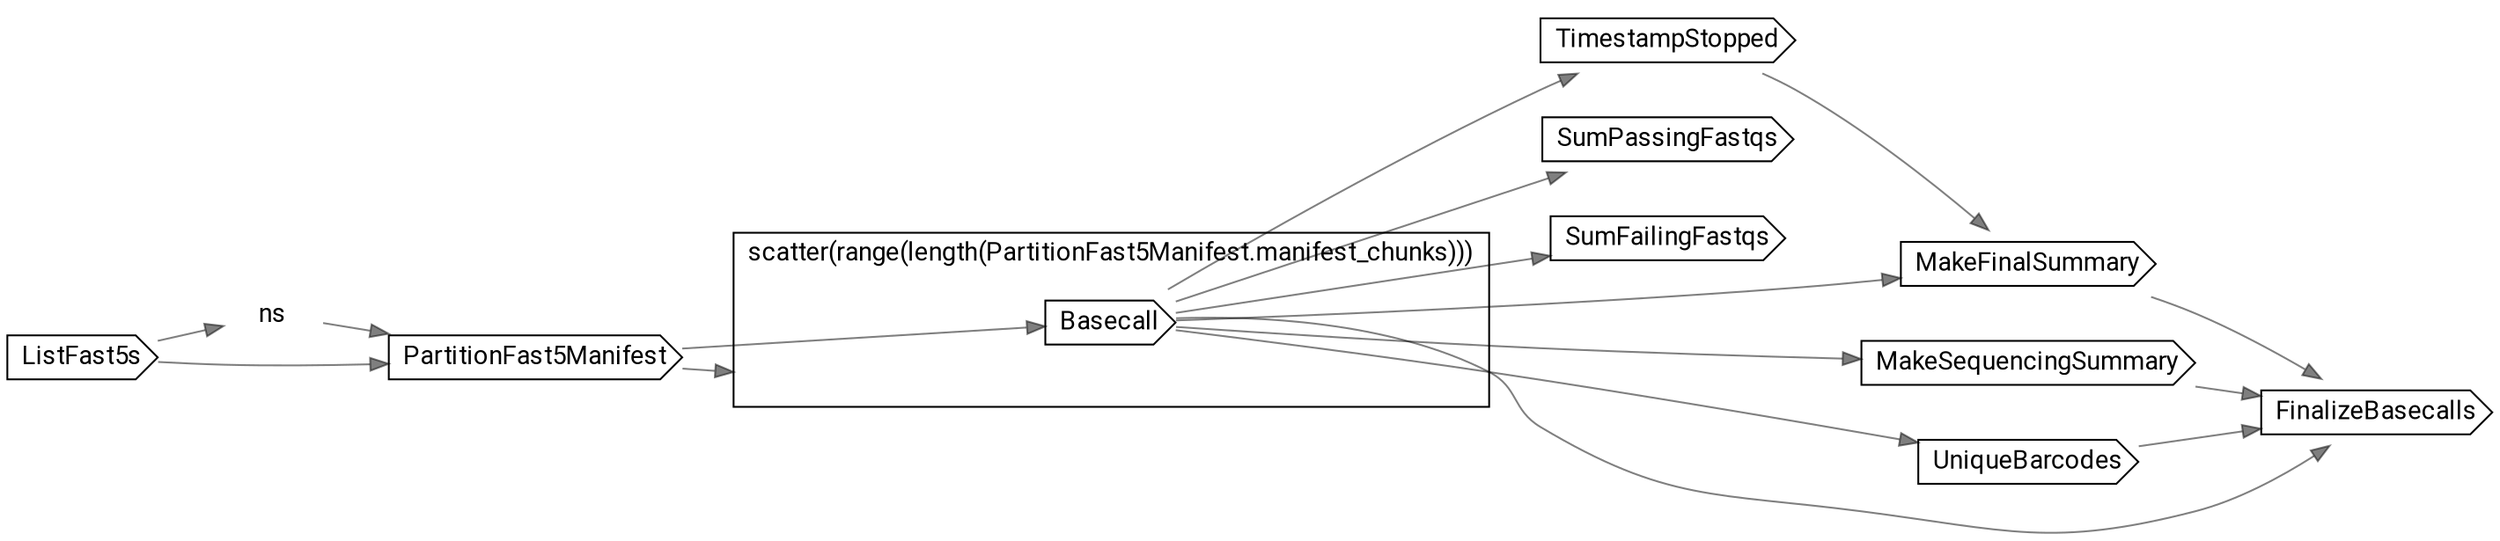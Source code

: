 // Guppy
digraph {
	compound=true rankdir=LR
	node [fontname=Roboto]
	edge [color="#00000080"]
	"call-ListFast5s" [label=ListFast5s shape=cds]
	"decl-ns" [label=ns shape=plaintext]
	"call-PartitionFast5Manifest" [label=PartitionFast5Manifest shape=cds]
	subgraph "cluster-scatter-L44C5-chunk_index" {
		fontname=Roboto label="scatter(range(length(PartitionFast5Manifest.manifest_chunks)))" rank=same
		"call-Basecall" [label=Basecall shape=cds]
		"scatter-L44C5-chunk_index" [label="" height=0 margin=0 style=invis width=0]
	}
	"call-TimestampStopped" [label=TimestampStopped shape=cds]
	"call-SumPassingFastqs" [label=SumPassingFastqs shape=cds]
	"call-SumFailingFastqs" [label=SumFailingFastqs shape=cds]
	"call-MakeSequencingSummary" [label=MakeSequencingSummary shape=cds]
	"call-MakeFinalSummary" [label=MakeFinalSummary shape=cds]
	"call-UniqueBarcodes" [label=UniqueBarcodes shape=cds]
	"call-FinalizeBasecalls" [label=FinalizeBasecalls shape=cds]
	"call-ListFast5s" -> "decl-ns"
	"call-ListFast5s" -> "call-PartitionFast5Manifest"
	"decl-ns" -> "call-PartitionFast5Manifest"
	"call-PartitionFast5Manifest" -> "scatter-L44C5-chunk_index" [lhead="cluster-scatter-L44C5-chunk_index"]
	"call-PartitionFast5Manifest" -> "call-Basecall"
	"call-Basecall" -> "call-TimestampStopped"
	"call-Basecall" -> "call-SumPassingFastqs"
	"call-Basecall" -> "call-SumFailingFastqs"
	"call-Basecall" -> "call-MakeSequencingSummary"
	"call-TimestampStopped" -> "call-MakeFinalSummary"
	"call-Basecall" -> "call-MakeFinalSummary"
	"call-Basecall" -> "call-UniqueBarcodes"
	"call-MakeSequencingSummary" -> "call-FinalizeBasecalls"
	"call-Basecall" -> "call-FinalizeBasecalls"
	"call-MakeFinalSummary" -> "call-FinalizeBasecalls"
	"call-UniqueBarcodes" -> "call-FinalizeBasecalls"
}

